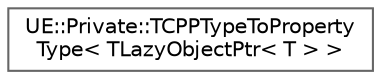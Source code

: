 digraph "Graphical Class Hierarchy"
{
 // INTERACTIVE_SVG=YES
 // LATEX_PDF_SIZE
  bgcolor="transparent";
  edge [fontname=Helvetica,fontsize=10,labelfontname=Helvetica,labelfontsize=10];
  node [fontname=Helvetica,fontsize=10,shape=box,height=0.2,width=0.4];
  rankdir="LR";
  Node0 [id="Node000000",label="UE::Private::TCPPTypeToProperty\lType\< TLazyObjectPtr\< T \> \>",height=0.2,width=0.4,color="grey40", fillcolor="white", style="filled",URL="$d5/d7d/structUE_1_1Private_1_1TCPPTypeToPropertyType_3_01TLazyObjectPtr_3_01T_01_4_01_4.html",tooltip=" "];
}
